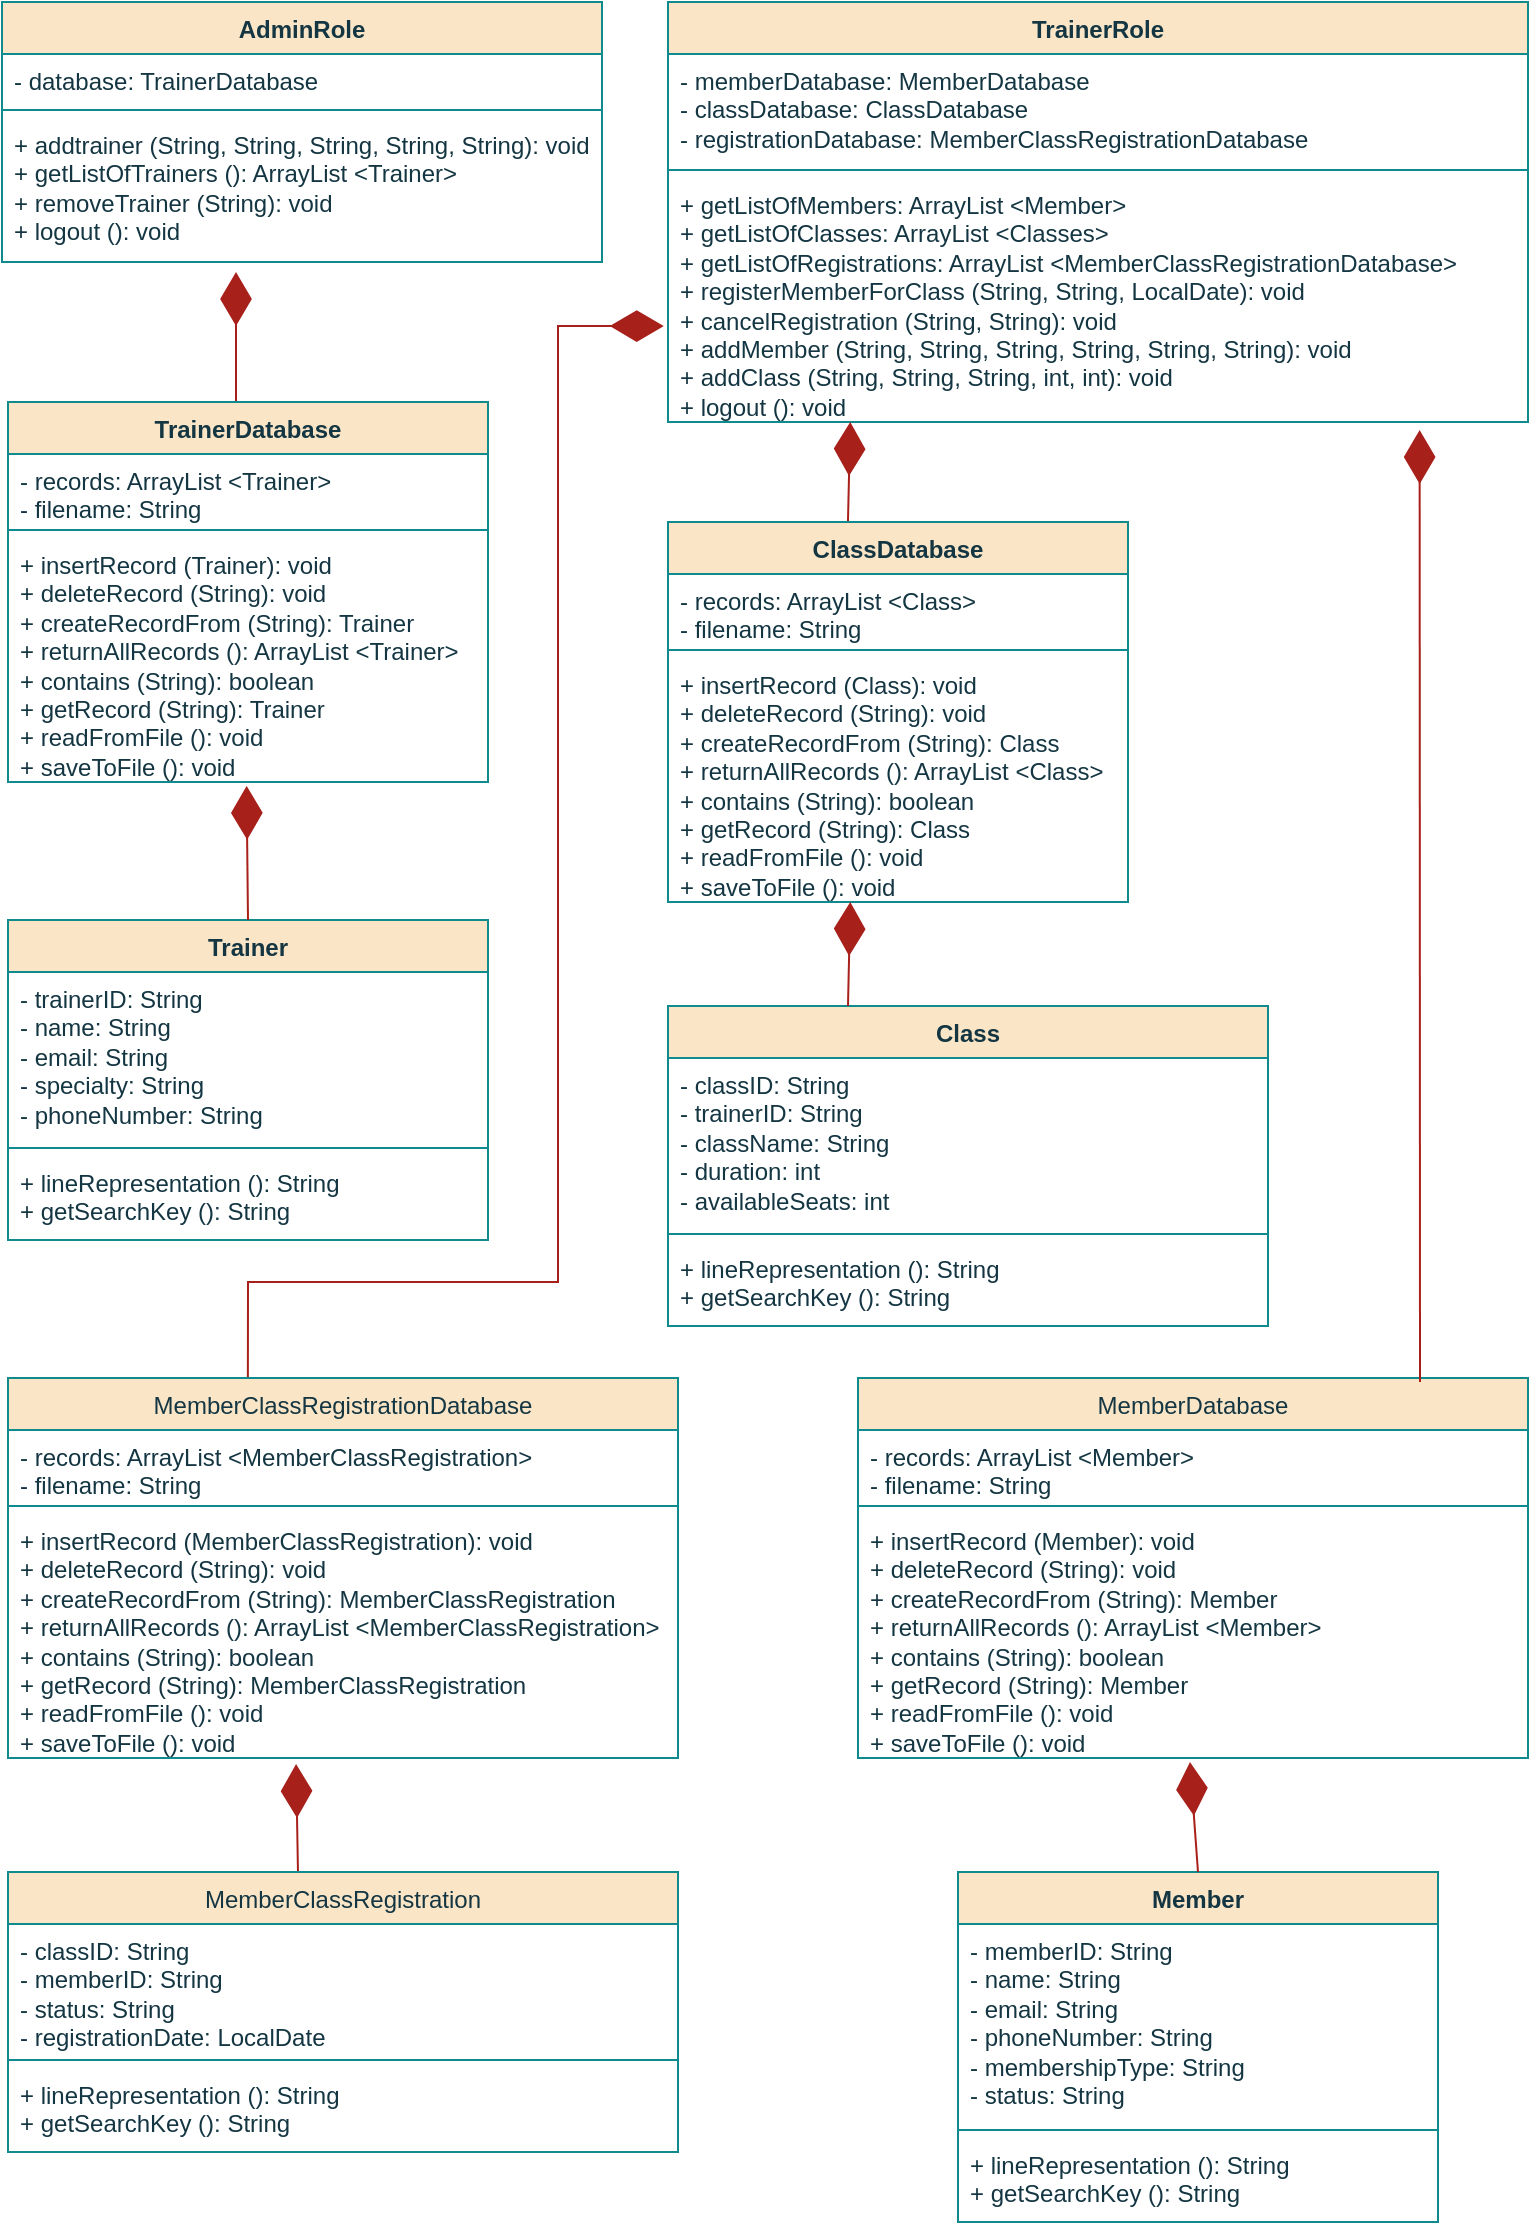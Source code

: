 <mxfile version="24.8.3">
  <diagram name="Page-1" id="JUcYzHdb48iwHuwYL6-H">
    <mxGraphModel dx="880" dy="468" grid="1" gridSize="5" guides="1" tooltips="1" connect="1" arrows="1" fold="1" page="1" pageScale="1" pageWidth="827" pageHeight="1169" math="0" shadow="0">
      <root>
        <mxCell id="0" />
        <mxCell id="1" parent="0" />
        <mxCell id="aSdRzUpNBeTwW4BRIwoA-1" value="AdminRole" style="swimlane;fontStyle=1;align=center;verticalAlign=top;childLayout=stackLayout;horizontal=1;startSize=26;horizontalStack=0;resizeParent=1;resizeParentMax=0;resizeLast=0;collapsible=1;marginBottom=0;whiteSpace=wrap;html=1;labelBackgroundColor=none;fillColor=#FAE5C7;strokeColor=#0F8B8D;fontColor=#143642;" vertex="1" parent="1">
          <mxGeometry x="57" y="20" width="300" height="130" as="geometry" />
        </mxCell>
        <mxCell id="aSdRzUpNBeTwW4BRIwoA-2" value="- database: TrainerDatabase" style="text;strokeColor=none;fillColor=none;align=left;verticalAlign=top;spacingLeft=4;spacingRight=4;overflow=hidden;rotatable=0;points=[[0,0.5],[1,0.5]];portConstraint=eastwest;whiteSpace=wrap;html=1;labelBackgroundColor=none;fontColor=#143642;" vertex="1" parent="aSdRzUpNBeTwW4BRIwoA-1">
          <mxGeometry y="26" width="300" height="24" as="geometry" />
        </mxCell>
        <mxCell id="aSdRzUpNBeTwW4BRIwoA-3" value="" style="line;strokeWidth=1;fillColor=none;align=left;verticalAlign=middle;spacingTop=-1;spacingLeft=3;spacingRight=3;rotatable=0;labelPosition=right;points=[];portConstraint=eastwest;strokeColor=#0F8B8D;labelBackgroundColor=none;fontColor=#143642;" vertex="1" parent="aSdRzUpNBeTwW4BRIwoA-1">
          <mxGeometry y="50" width="300" height="8" as="geometry" />
        </mxCell>
        <mxCell id="aSdRzUpNBeTwW4BRIwoA-4" value="+ addtrainer (String, String, String, String, String): void&lt;div&gt;+ getListOfTrainers (): ArrayList &amp;lt;Trainer&amp;gt;&lt;/div&gt;&lt;div&gt;+ removeTrainer (String): void&lt;/div&gt;&lt;div&gt;+ logout (): void&lt;/div&gt;" style="text;strokeColor=none;fillColor=none;align=left;verticalAlign=top;spacingLeft=4;spacingRight=4;overflow=hidden;rotatable=0;points=[[0,0.5],[1,0.5]];portConstraint=eastwest;whiteSpace=wrap;html=1;labelBackgroundColor=none;fontColor=#143642;" vertex="1" parent="aSdRzUpNBeTwW4BRIwoA-1">
          <mxGeometry y="58" width="300" height="72" as="geometry" />
        </mxCell>
        <mxCell id="aSdRzUpNBeTwW4BRIwoA-7" value="" style="endArrow=diamondThin;endFill=1;endSize=24;html=1;rounded=0;entryX=0.39;entryY=1.069;entryDx=0;entryDy=0;entryPerimeter=0;labelBackgroundColor=none;strokeColor=#A8201A;fontColor=default;exitX=0.475;exitY=0.011;exitDx=0;exitDy=0;exitPerimeter=0;" edge="1" parent="1" source="aSdRzUpNBeTwW4BRIwoA-16" target="aSdRzUpNBeTwW4BRIwoA-4">
          <mxGeometry width="160" relative="1" as="geometry">
            <mxPoint x="210" y="220" as="sourcePoint" />
            <mxPoint x="260" y="260" as="targetPoint" />
            <Array as="points" />
          </mxGeometry>
        </mxCell>
        <mxCell id="aSdRzUpNBeTwW4BRIwoA-16" value="TrainerDatabase" style="swimlane;fontStyle=1;align=center;verticalAlign=top;childLayout=stackLayout;horizontal=1;startSize=26;horizontalStack=0;resizeParent=1;resizeParentMax=0;resizeLast=0;collapsible=1;marginBottom=0;whiteSpace=wrap;html=1;labelBackgroundColor=none;fillColor=#FAE5C7;strokeColor=#0F8B8D;fontColor=#143642;" vertex="1" parent="1">
          <mxGeometry x="60" y="220" width="240" height="190" as="geometry" />
        </mxCell>
        <mxCell id="aSdRzUpNBeTwW4BRIwoA-17" value="- records: ArrayList &amp;lt;Trainer&amp;gt;&lt;div&gt;- filename: String&lt;/div&gt;" style="text;strokeColor=none;fillColor=none;align=left;verticalAlign=top;spacingLeft=4;spacingRight=4;overflow=hidden;rotatable=0;points=[[0,0.5],[1,0.5]];portConstraint=eastwest;whiteSpace=wrap;html=1;labelBackgroundColor=none;fontColor=#143642;" vertex="1" parent="aSdRzUpNBeTwW4BRIwoA-16">
          <mxGeometry y="26" width="240" height="34" as="geometry" />
        </mxCell>
        <mxCell id="aSdRzUpNBeTwW4BRIwoA-18" value="" style="line;strokeWidth=1;fillColor=none;align=left;verticalAlign=middle;spacingTop=-1;spacingLeft=3;spacingRight=3;rotatable=0;labelPosition=right;points=[];portConstraint=eastwest;strokeColor=#0F8B8D;labelBackgroundColor=none;fontColor=#143642;" vertex="1" parent="aSdRzUpNBeTwW4BRIwoA-16">
          <mxGeometry y="60" width="240" height="8" as="geometry" />
        </mxCell>
        <mxCell id="aSdRzUpNBeTwW4BRIwoA-19" value="+ insertRecord (Trainer): void&lt;div&gt;+ deleteRecord (String): void&lt;br&gt;&lt;div&gt;+ createRecordFrom (String): Trainer&lt;/div&gt;&lt;div&gt;+ returnAllRecords (): ArrayList &amp;lt;Trainer&amp;gt;&lt;/div&gt;&lt;div&gt;+ contains (String): boolean&lt;/div&gt;&lt;div&gt;+ getRecord (String): Trainer&lt;/div&gt;&lt;div&gt;+ readFromFile (): void&lt;/div&gt;&lt;/div&gt;&lt;div&gt;+ saveToFile (): void&lt;/div&gt;" style="text;strokeColor=none;fillColor=none;align=left;verticalAlign=top;spacingLeft=4;spacingRight=4;overflow=hidden;rotatable=0;points=[[0,0.5],[1,0.5]];portConstraint=eastwest;whiteSpace=wrap;html=1;labelBackgroundColor=none;fontColor=#143642;" vertex="1" parent="aSdRzUpNBeTwW4BRIwoA-16">
          <mxGeometry y="68" width="240" height="122" as="geometry" />
        </mxCell>
        <mxCell id="aSdRzUpNBeTwW4BRIwoA-22" value="Trainer" style="swimlane;fontStyle=1;align=center;verticalAlign=top;childLayout=stackLayout;horizontal=1;startSize=26;horizontalStack=0;resizeParent=1;resizeParentMax=0;resizeLast=0;collapsible=1;marginBottom=0;whiteSpace=wrap;html=1;labelBackgroundColor=none;fillColor=#FAE5C7;strokeColor=#0F8B8D;fontColor=#143642;" vertex="1" parent="1">
          <mxGeometry x="60" y="479" width="240" height="160" as="geometry" />
        </mxCell>
        <mxCell id="aSdRzUpNBeTwW4BRIwoA-23" value="- trainerID: String&lt;div&gt;- name: String&lt;/div&gt;&lt;div&gt;- email: String&lt;/div&gt;&lt;div&gt;- specialty: String&lt;/div&gt;&lt;div&gt;- phoneNumber: String&lt;/div&gt;" style="text;strokeColor=none;fillColor=none;align=left;verticalAlign=top;spacingLeft=4;spacingRight=4;overflow=hidden;rotatable=0;points=[[0,0.5],[1,0.5]];portConstraint=eastwest;whiteSpace=wrap;html=1;labelBackgroundColor=none;fontColor=#143642;" vertex="1" parent="aSdRzUpNBeTwW4BRIwoA-22">
          <mxGeometry y="26" width="240" height="84" as="geometry" />
        </mxCell>
        <mxCell id="aSdRzUpNBeTwW4BRIwoA-24" value="" style="line;strokeWidth=1;fillColor=none;align=left;verticalAlign=middle;spacingTop=-1;spacingLeft=3;spacingRight=3;rotatable=0;labelPosition=right;points=[];portConstraint=eastwest;strokeColor=#0F8B8D;labelBackgroundColor=none;fontColor=#143642;" vertex="1" parent="aSdRzUpNBeTwW4BRIwoA-22">
          <mxGeometry y="110" width="240" height="8" as="geometry" />
        </mxCell>
        <mxCell id="aSdRzUpNBeTwW4BRIwoA-25" value="+ lineRepresentation (): String&lt;div&gt;+ getSearchKey (): String&lt;/div&gt;" style="text;strokeColor=none;fillColor=none;align=left;verticalAlign=top;spacingLeft=4;spacingRight=4;overflow=hidden;rotatable=0;points=[[0,0.5],[1,0.5]];portConstraint=eastwest;whiteSpace=wrap;html=1;labelBackgroundColor=none;fontColor=#143642;" vertex="1" parent="aSdRzUpNBeTwW4BRIwoA-22">
          <mxGeometry y="118" width="240" height="42" as="geometry" />
        </mxCell>
        <mxCell id="aSdRzUpNBeTwW4BRIwoA-26" value="" style="endArrow=diamondThin;endFill=1;endSize=24;html=1;rounded=0;entryX=0.497;entryY=1.016;entryDx=0;entryDy=0;entryPerimeter=0;labelBackgroundColor=none;strokeColor=#A8201A;fontColor=default;exitX=0.5;exitY=0;exitDx=0;exitDy=0;" edge="1" parent="1" source="aSdRzUpNBeTwW4BRIwoA-22" target="aSdRzUpNBeTwW4BRIwoA-19">
          <mxGeometry width="160" relative="1" as="geometry">
            <mxPoint x="210" y="490" as="sourcePoint" />
            <mxPoint x="220" y="164" as="targetPoint" />
            <Array as="points" />
          </mxGeometry>
        </mxCell>
        <mxCell id="aSdRzUpNBeTwW4BRIwoA-27" value="TrainerRole" style="swimlane;fontStyle=1;align=center;verticalAlign=top;childLayout=stackLayout;horizontal=1;startSize=26;horizontalStack=0;resizeParent=1;resizeParentMax=0;resizeLast=0;collapsible=1;marginBottom=0;whiteSpace=wrap;html=1;labelBackgroundColor=none;fillColor=#FAE5C7;strokeColor=#0F8B8D;fontColor=#143642;" vertex="1" parent="1">
          <mxGeometry x="390" y="20" width="430" height="210" as="geometry" />
        </mxCell>
        <mxCell id="aSdRzUpNBeTwW4BRIwoA-28" value="- memberDatabase: MemberDatabase&lt;div&gt;- classDatabase: C&lt;span style=&quot;background-color: initial;&quot;&gt;lassDatabase&lt;/span&gt;&lt;/div&gt;&lt;div&gt;&lt;span style=&quot;background-color: initial;&quot;&gt;- registrationDatabase:&amp;nbsp;&lt;/span&gt;&lt;span style=&quot;background-color: initial;&quot;&gt;MemberClassRegistrationDatabase&lt;/span&gt;&lt;/div&gt;" style="text;strokeColor=none;fillColor=none;align=left;verticalAlign=top;spacingLeft=4;spacingRight=4;overflow=hidden;rotatable=0;points=[[0,0.5],[1,0.5]];portConstraint=eastwest;whiteSpace=wrap;html=1;labelBackgroundColor=none;fontColor=#143642;" vertex="1" parent="aSdRzUpNBeTwW4BRIwoA-27">
          <mxGeometry y="26" width="430" height="54" as="geometry" />
        </mxCell>
        <mxCell id="aSdRzUpNBeTwW4BRIwoA-29" value="" style="line;strokeWidth=1;fillColor=none;align=left;verticalAlign=middle;spacingTop=-1;spacingLeft=3;spacingRight=3;rotatable=0;labelPosition=right;points=[];portConstraint=eastwest;strokeColor=#0F8B8D;labelBackgroundColor=none;fontColor=#143642;" vertex="1" parent="aSdRzUpNBeTwW4BRIwoA-27">
          <mxGeometry y="80" width="430" height="8" as="geometry" />
        </mxCell>
        <mxCell id="aSdRzUpNBeTwW4BRIwoA-30" value="+ getListOfMembers: ArrayList &amp;lt;Member&amp;gt;&lt;div&gt;+ getListOfClasses: ArrayList &amp;lt;Classes&amp;gt;&lt;/div&gt;&lt;div&gt;+ getListOfRegistrations: ArrayList &amp;lt;MemberClassRegistrationDatabase&amp;gt;&lt;/div&gt;&lt;div&gt;+ registerMemberForClass (String, String, LocalDate): void&lt;/div&gt;&lt;div&gt;+ cancelRegistration (String, String): void&lt;/div&gt;&lt;div&gt;+ addMember&amp;nbsp;&lt;span style=&quot;background-color: initial;&quot;&gt;(String, String, String, String, String, String): void&lt;/span&gt;&lt;/div&gt;&lt;div&gt;+ addClass (String, String, String, int, int): void&lt;/div&gt;&lt;div&gt;+ logout (): void&lt;/div&gt;" style="text;strokeColor=none;fillColor=none;align=left;verticalAlign=top;spacingLeft=4;spacingRight=4;overflow=hidden;rotatable=0;points=[[0,0.5],[1,0.5]];portConstraint=eastwest;whiteSpace=wrap;html=1;labelBackgroundColor=none;fontColor=#143642;" vertex="1" parent="aSdRzUpNBeTwW4BRIwoA-27">
          <mxGeometry y="88" width="430" height="122" as="geometry" />
        </mxCell>
        <mxCell id="aSdRzUpNBeTwW4BRIwoA-32" value="" style="endArrow=diamondThin;endFill=1;endSize=24;html=1;rounded=0;strokeColor=#A8201A;fontColor=#143642;fillColor=#FAE5C7;entryX=0.491;entryY=1.016;entryDx=0;entryDy=0;entryPerimeter=0;exitX=0.391;exitY=0.011;exitDx=0;exitDy=0;exitPerimeter=0;" edge="1" parent="1" source="aSdRzUpNBeTwW4BRIwoA-33">
          <mxGeometry width="160" relative="1" as="geometry">
            <mxPoint x="480" y="278.05" as="sourcePoint" />
            <mxPoint x="481.13" y="230.002" as="targetPoint" />
          </mxGeometry>
        </mxCell>
        <mxCell id="aSdRzUpNBeTwW4BRIwoA-33" value="ClassDatabase" style="swimlane;fontStyle=1;align=center;verticalAlign=top;childLayout=stackLayout;horizontal=1;startSize=26;horizontalStack=0;resizeParent=1;resizeParentMax=0;resizeLast=0;collapsible=1;marginBottom=0;whiteSpace=wrap;html=1;labelBackgroundColor=none;fillColor=#FAE5C7;strokeColor=#0F8B8D;fontColor=#143642;" vertex="1" parent="1">
          <mxGeometry x="390" y="280" width="230" height="190" as="geometry" />
        </mxCell>
        <mxCell id="aSdRzUpNBeTwW4BRIwoA-34" value="- records: ArrayList &amp;lt;Class&amp;gt;&lt;div&gt;- filename: String&lt;/div&gt;" style="text;strokeColor=none;fillColor=none;align=left;verticalAlign=top;spacingLeft=4;spacingRight=4;overflow=hidden;rotatable=0;points=[[0,0.5],[1,0.5]];portConstraint=eastwest;whiteSpace=wrap;html=1;labelBackgroundColor=none;fontColor=#143642;" vertex="1" parent="aSdRzUpNBeTwW4BRIwoA-33">
          <mxGeometry y="26" width="230" height="34" as="geometry" />
        </mxCell>
        <mxCell id="aSdRzUpNBeTwW4BRIwoA-35" value="" style="line;strokeWidth=1;fillColor=none;align=left;verticalAlign=middle;spacingTop=-1;spacingLeft=3;spacingRight=3;rotatable=0;labelPosition=right;points=[];portConstraint=eastwest;strokeColor=#0F8B8D;labelBackgroundColor=none;fontColor=#143642;" vertex="1" parent="aSdRzUpNBeTwW4BRIwoA-33">
          <mxGeometry y="60" width="230" height="8" as="geometry" />
        </mxCell>
        <mxCell id="aSdRzUpNBeTwW4BRIwoA-36" value="+ insertRecord (Class): void&lt;div&gt;+ deleteRecord (String): void&lt;br&gt;&lt;div&gt;+ createRecordFrom (String): Class&lt;/div&gt;&lt;div&gt;+ returnAllRecords (): ArrayList &amp;lt;Class&amp;gt;&lt;/div&gt;&lt;div&gt;+ contains (String): boolean&lt;/div&gt;&lt;div&gt;+ getRecord (String): Class&lt;/div&gt;&lt;div&gt;+ readFromFile (): void&lt;/div&gt;&lt;/div&gt;&lt;div&gt;+ saveToFile (): void&lt;/div&gt;" style="text;strokeColor=none;fillColor=none;align=left;verticalAlign=top;spacingLeft=4;spacingRight=4;overflow=hidden;rotatable=0;points=[[0,0.5],[1,0.5]];portConstraint=eastwest;whiteSpace=wrap;html=1;labelBackgroundColor=none;fontColor=#143642;" vertex="1" parent="aSdRzUpNBeTwW4BRIwoA-33">
          <mxGeometry y="68" width="230" height="122" as="geometry" />
        </mxCell>
        <mxCell id="aSdRzUpNBeTwW4BRIwoA-37" value="Class" style="swimlane;fontStyle=1;align=center;verticalAlign=top;childLayout=stackLayout;horizontal=1;startSize=26;horizontalStack=0;resizeParent=1;resizeParentMax=0;resizeLast=0;collapsible=1;marginBottom=0;whiteSpace=wrap;html=1;labelBackgroundColor=none;fillColor=#FAE5C7;strokeColor=#0F8B8D;fontColor=#143642;" vertex="1" parent="1">
          <mxGeometry x="390" y="522" width="300" height="160" as="geometry" />
        </mxCell>
        <mxCell id="aSdRzUpNBeTwW4BRIwoA-38" value="&lt;div&gt;- classID: String&lt;/div&gt;- trainerID: String&lt;div&gt;- className: String&lt;/div&gt;&lt;div&gt;- duration: int&lt;/div&gt;&lt;div&gt;- availableSeats: int&lt;/div&gt;" style="text;strokeColor=none;fillColor=none;align=left;verticalAlign=top;spacingLeft=4;spacingRight=4;overflow=hidden;rotatable=0;points=[[0,0.5],[1,0.5]];portConstraint=eastwest;whiteSpace=wrap;html=1;labelBackgroundColor=none;fontColor=#143642;" vertex="1" parent="aSdRzUpNBeTwW4BRIwoA-37">
          <mxGeometry y="26" width="300" height="84" as="geometry" />
        </mxCell>
        <mxCell id="aSdRzUpNBeTwW4BRIwoA-39" value="" style="line;strokeWidth=1;fillColor=none;align=left;verticalAlign=middle;spacingTop=-1;spacingLeft=3;spacingRight=3;rotatable=0;labelPosition=right;points=[];portConstraint=eastwest;strokeColor=#0F8B8D;labelBackgroundColor=none;fontColor=#143642;" vertex="1" parent="aSdRzUpNBeTwW4BRIwoA-37">
          <mxGeometry y="110" width="300" height="8" as="geometry" />
        </mxCell>
        <mxCell id="aSdRzUpNBeTwW4BRIwoA-40" value="+ lineRepresentation (): String&lt;div&gt;+ getSearchKey (): String&lt;/div&gt;" style="text;strokeColor=none;fillColor=none;align=left;verticalAlign=top;spacingLeft=4;spacingRight=4;overflow=hidden;rotatable=0;points=[[0,0.5],[1,0.5]];portConstraint=eastwest;whiteSpace=wrap;html=1;labelBackgroundColor=none;fontColor=#143642;" vertex="1" parent="aSdRzUpNBeTwW4BRIwoA-37">
          <mxGeometry y="118" width="300" height="42" as="geometry" />
        </mxCell>
        <mxCell id="aSdRzUpNBeTwW4BRIwoA-41" value="" style="endArrow=diamondThin;endFill=1;endSize=24;html=1;rounded=0;strokeColor=#A8201A;fontColor=#143642;fillColor=#FAE5C7;entryX=0.491;entryY=1.016;entryDx=0;entryDy=0;entryPerimeter=0;exitX=0.391;exitY=0.011;exitDx=0;exitDy=0;exitPerimeter=0;" edge="1" parent="1">
          <mxGeometry width="160" relative="1" as="geometry">
            <mxPoint x="480" y="522" as="sourcePoint" />
            <mxPoint x="481.13" y="470.002" as="targetPoint" />
          </mxGeometry>
        </mxCell>
        <mxCell id="aSdRzUpNBeTwW4BRIwoA-42" value="" style="endArrow=diamondThin;endFill=1;endSize=24;html=1;rounded=0;strokeColor=#A8201A;fontColor=#143642;fillColor=#FAE5C7;entryX=-0.005;entryY=0.607;entryDx=0;entryDy=0;entryPerimeter=0;exitX=0.358;exitY=0.011;exitDx=0;exitDy=0;exitPerimeter=0;" edge="1" parent="1" source="aSdRzUpNBeTwW4BRIwoA-43" target="aSdRzUpNBeTwW4BRIwoA-30">
          <mxGeometry width="160" relative="1" as="geometry">
            <mxPoint x="180" y="690" as="sourcePoint" />
            <mxPoint x="389" y="175" as="targetPoint" />
            <Array as="points">
              <mxPoint x="180" y="660" />
              <mxPoint x="335" y="660" />
              <mxPoint x="335" y="182" />
            </Array>
          </mxGeometry>
        </mxCell>
        <mxCell id="aSdRzUpNBeTwW4BRIwoA-43" value="&lt;span style=&quot;font-weight: 400; text-align: left;&quot;&gt;MemberClassRegistrationDatabase&lt;/span&gt;" style="swimlane;fontStyle=1;align=center;verticalAlign=top;childLayout=stackLayout;horizontal=1;startSize=26;horizontalStack=0;resizeParent=1;resizeParentMax=0;resizeLast=0;collapsible=1;marginBottom=0;whiteSpace=wrap;html=1;labelBackgroundColor=none;fillColor=#FAE5C7;strokeColor=#0F8B8D;fontColor=#143642;" vertex="1" parent="1">
          <mxGeometry x="60" y="708" width="335" height="190" as="geometry" />
        </mxCell>
        <mxCell id="aSdRzUpNBeTwW4BRIwoA-44" value="- records: ArrayList &amp;lt;MemberClassRegistration&amp;gt;&lt;div&gt;- filename: String&lt;/div&gt;" style="text;strokeColor=none;fillColor=none;align=left;verticalAlign=top;spacingLeft=4;spacingRight=4;overflow=hidden;rotatable=0;points=[[0,0.5],[1,0.5]];portConstraint=eastwest;whiteSpace=wrap;html=1;labelBackgroundColor=none;fontColor=#143642;" vertex="1" parent="aSdRzUpNBeTwW4BRIwoA-43">
          <mxGeometry y="26" width="335" height="34" as="geometry" />
        </mxCell>
        <mxCell id="aSdRzUpNBeTwW4BRIwoA-45" value="" style="line;strokeWidth=1;fillColor=none;align=left;verticalAlign=middle;spacingTop=-1;spacingLeft=3;spacingRight=3;rotatable=0;labelPosition=right;points=[];portConstraint=eastwest;strokeColor=#0F8B8D;labelBackgroundColor=none;fontColor=#143642;" vertex="1" parent="aSdRzUpNBeTwW4BRIwoA-43">
          <mxGeometry y="60" width="335" height="8" as="geometry" />
        </mxCell>
        <mxCell id="aSdRzUpNBeTwW4BRIwoA-46" value="+ insertRecord (MemberClassRegistration): void&lt;div&gt;+ deleteRecord (String): void&lt;br&gt;&lt;div&gt;+ createRecordFrom (String):&amp;nbsp;&lt;span style=&quot;background-color: initial;&quot;&gt;MemberClassRegistration&lt;/span&gt;&lt;/div&gt;&lt;div&gt;+ returnAllRecords (): ArrayList &amp;lt;MemberClassRegistration&amp;gt;&lt;/div&gt;&lt;div&gt;+ contains (String): boolean&lt;/div&gt;&lt;div&gt;+ getRecord (String):&amp;nbsp;&lt;span style=&quot;background-color: initial;&quot;&gt;MemberClassRegistration&lt;/span&gt;&lt;/div&gt;&lt;div&gt;+ readFromFile (): void&lt;/div&gt;&lt;/div&gt;&lt;div&gt;+ saveToFile (): void&lt;/div&gt;" style="text;strokeColor=none;fillColor=none;align=left;verticalAlign=top;spacingLeft=4;spacingRight=4;overflow=hidden;rotatable=0;points=[[0,0.5],[1,0.5]];portConstraint=eastwest;whiteSpace=wrap;html=1;labelBackgroundColor=none;fontColor=#143642;" vertex="1" parent="aSdRzUpNBeTwW4BRIwoA-43">
          <mxGeometry y="68" width="335" height="122" as="geometry" />
        </mxCell>
        <mxCell id="aSdRzUpNBeTwW4BRIwoA-47" value="" style="endArrow=diamondThin;endFill=1;endSize=24;html=1;rounded=0;strokeColor=#A8201A;fontColor=#143642;fillColor=#FAE5C7;entryX=0.43;entryY=1.025;entryDx=0;entryDy=0;entryPerimeter=0;exitX=0.433;exitY=0.029;exitDx=0;exitDy=0;exitPerimeter=0;" edge="1" parent="1" source="aSdRzUpNBeTwW4BRIwoA-48" target="aSdRzUpNBeTwW4BRIwoA-46">
          <mxGeometry width="160" relative="1" as="geometry">
            <mxPoint x="204" y="950" as="sourcePoint" />
            <mxPoint x="270" y="955" as="targetPoint" />
          </mxGeometry>
        </mxCell>
        <mxCell id="aSdRzUpNBeTwW4BRIwoA-48" value="&lt;span style=&quot;font-weight: 400; text-align: left;&quot;&gt;MemberClassRegistration&lt;/span&gt;" style="swimlane;fontStyle=1;align=center;verticalAlign=top;childLayout=stackLayout;horizontal=1;startSize=26;horizontalStack=0;resizeParent=1;resizeParentMax=0;resizeLast=0;collapsible=1;marginBottom=0;whiteSpace=wrap;html=1;labelBackgroundColor=none;fillColor=#FAE5C7;strokeColor=#0F8B8D;fontColor=#143642;" vertex="1" parent="1">
          <mxGeometry x="60" y="955" width="335" height="140" as="geometry" />
        </mxCell>
        <mxCell id="aSdRzUpNBeTwW4BRIwoA-49" value="&lt;div&gt;- classID: String&lt;/div&gt;&lt;div&gt;- memberID: String&lt;/div&gt;&lt;div&gt;- status: String&lt;/div&gt;&lt;div&gt;- registrationDate: LocalDate&lt;/div&gt;" style="text;strokeColor=none;fillColor=none;align=left;verticalAlign=top;spacingLeft=4;spacingRight=4;overflow=hidden;rotatable=0;points=[[0,0.5],[1,0.5]];portConstraint=eastwest;whiteSpace=wrap;html=1;labelBackgroundColor=none;fontColor=#143642;" vertex="1" parent="aSdRzUpNBeTwW4BRIwoA-48">
          <mxGeometry y="26" width="335" height="64" as="geometry" />
        </mxCell>
        <mxCell id="aSdRzUpNBeTwW4BRIwoA-50" value="" style="line;strokeWidth=1;fillColor=none;align=left;verticalAlign=middle;spacingTop=-1;spacingLeft=3;spacingRight=3;rotatable=0;labelPosition=right;points=[];portConstraint=eastwest;strokeColor=#0F8B8D;labelBackgroundColor=none;fontColor=#143642;" vertex="1" parent="aSdRzUpNBeTwW4BRIwoA-48">
          <mxGeometry y="90" width="335" height="8" as="geometry" />
        </mxCell>
        <mxCell id="aSdRzUpNBeTwW4BRIwoA-51" value="+ lineRepresentation (): String&lt;div&gt;+ getSearchKey (): String&lt;/div&gt;" style="text;strokeColor=none;fillColor=none;align=left;verticalAlign=top;spacingLeft=4;spacingRight=4;overflow=hidden;rotatable=0;points=[[0,0.5],[1,0.5]];portConstraint=eastwest;whiteSpace=wrap;html=1;labelBackgroundColor=none;fontColor=#143642;" vertex="1" parent="aSdRzUpNBeTwW4BRIwoA-48">
          <mxGeometry y="98" width="335" height="42" as="geometry" />
        </mxCell>
        <mxCell id="aSdRzUpNBeTwW4BRIwoA-52" value="&lt;span style=&quot;font-weight: 400; text-align: left;&quot;&gt;MemberDatabase&lt;/span&gt;" style="swimlane;fontStyle=1;align=center;verticalAlign=top;childLayout=stackLayout;horizontal=1;startSize=26;horizontalStack=0;resizeParent=1;resizeParentMax=0;resizeLast=0;collapsible=1;marginBottom=0;whiteSpace=wrap;html=1;labelBackgroundColor=none;fillColor=#FAE5C7;strokeColor=#0F8B8D;fontColor=#143642;" vertex="1" parent="1">
          <mxGeometry x="485" y="708" width="335" height="190" as="geometry" />
        </mxCell>
        <mxCell id="aSdRzUpNBeTwW4BRIwoA-53" value="- records: ArrayList &amp;lt;Member&amp;gt;&lt;div&gt;- filename: String&lt;/div&gt;" style="text;strokeColor=none;fillColor=none;align=left;verticalAlign=top;spacingLeft=4;spacingRight=4;overflow=hidden;rotatable=0;points=[[0,0.5],[1,0.5]];portConstraint=eastwest;whiteSpace=wrap;html=1;labelBackgroundColor=none;fontColor=#143642;" vertex="1" parent="aSdRzUpNBeTwW4BRIwoA-52">
          <mxGeometry y="26" width="335" height="34" as="geometry" />
        </mxCell>
        <mxCell id="aSdRzUpNBeTwW4BRIwoA-54" value="" style="line;strokeWidth=1;fillColor=none;align=left;verticalAlign=middle;spacingTop=-1;spacingLeft=3;spacingRight=3;rotatable=0;labelPosition=right;points=[];portConstraint=eastwest;strokeColor=#0F8B8D;labelBackgroundColor=none;fontColor=#143642;" vertex="1" parent="aSdRzUpNBeTwW4BRIwoA-52">
          <mxGeometry y="60" width="335" height="8" as="geometry" />
        </mxCell>
        <mxCell id="aSdRzUpNBeTwW4BRIwoA-55" value="+ insertRecord (Member): void&lt;div&gt;+ deleteRecord (String): void&lt;br&gt;&lt;div&gt;+ createRecordFrom (String):&amp;nbsp;&lt;span style=&quot;background-color: initial;&quot;&gt;Member&lt;/span&gt;&lt;/div&gt;&lt;div&gt;+ returnAllRecords (): ArrayList &amp;lt;Member&amp;gt;&lt;/div&gt;&lt;div&gt;+ contains (String): boolean&lt;/div&gt;&lt;div&gt;+ getRecord (String):&amp;nbsp;&lt;span style=&quot;background-color: initial;&quot;&gt;Member&lt;/span&gt;&lt;/div&gt;&lt;div&gt;+ readFromFile (): void&lt;/div&gt;&lt;/div&gt;&lt;div&gt;+ saveToFile (): void&lt;/div&gt;" style="text;strokeColor=none;fillColor=none;align=left;verticalAlign=top;spacingLeft=4;spacingRight=4;overflow=hidden;rotatable=0;points=[[0,0.5],[1,0.5]];portConstraint=eastwest;whiteSpace=wrap;html=1;labelBackgroundColor=none;fontColor=#143642;" vertex="1" parent="aSdRzUpNBeTwW4BRIwoA-52">
          <mxGeometry y="68" width="335" height="122" as="geometry" />
        </mxCell>
        <mxCell id="aSdRzUpNBeTwW4BRIwoA-56" value="" style="endArrow=diamondThin;endFill=1;endSize=24;html=1;rounded=0;strokeColor=#A8201A;fontColor=#143642;fillColor=#FAE5C7;entryX=0.874;entryY=1.033;entryDx=0;entryDy=0;entryPerimeter=0;" edge="1" parent="1" target="aSdRzUpNBeTwW4BRIwoA-30">
          <mxGeometry width="160" relative="1" as="geometry">
            <mxPoint x="766" y="710" as="sourcePoint" />
            <mxPoint x="775" y="400" as="targetPoint" />
          </mxGeometry>
        </mxCell>
        <mxCell id="aSdRzUpNBeTwW4BRIwoA-57" value="Member" style="swimlane;fontStyle=1;align=center;verticalAlign=top;childLayout=stackLayout;horizontal=1;startSize=26;horizontalStack=0;resizeParent=1;resizeParentMax=0;resizeLast=0;collapsible=1;marginBottom=0;whiteSpace=wrap;html=1;labelBackgroundColor=none;fillColor=#FAE5C7;strokeColor=#0F8B8D;fontColor=#143642;" vertex="1" parent="1">
          <mxGeometry x="535" y="955" width="240" height="175" as="geometry" />
        </mxCell>
        <mxCell id="aSdRzUpNBeTwW4BRIwoA-58" value="- memberID: String&lt;div&gt;- name: String&lt;/div&gt;&lt;div&gt;- email: String&lt;/div&gt;&lt;div&gt;- phoneNumber: String&lt;/div&gt;&lt;div&gt;- membershipType: String&lt;/div&gt;&lt;div&gt;- status: String&lt;/div&gt;" style="text;strokeColor=none;fillColor=none;align=left;verticalAlign=top;spacingLeft=4;spacingRight=4;overflow=hidden;rotatable=0;points=[[0,0.5],[1,0.5]];portConstraint=eastwest;whiteSpace=wrap;html=1;labelBackgroundColor=none;fontColor=#143642;" vertex="1" parent="aSdRzUpNBeTwW4BRIwoA-57">
          <mxGeometry y="26" width="240" height="99" as="geometry" />
        </mxCell>
        <mxCell id="aSdRzUpNBeTwW4BRIwoA-59" value="" style="line;strokeWidth=1;fillColor=none;align=left;verticalAlign=middle;spacingTop=-1;spacingLeft=3;spacingRight=3;rotatable=0;labelPosition=right;points=[];portConstraint=eastwest;strokeColor=#0F8B8D;labelBackgroundColor=none;fontColor=#143642;" vertex="1" parent="aSdRzUpNBeTwW4BRIwoA-57">
          <mxGeometry y="125" width="240" height="8" as="geometry" />
        </mxCell>
        <mxCell id="aSdRzUpNBeTwW4BRIwoA-60" value="+ lineRepresentation (): String&lt;div&gt;+ getSearchKey (): String&lt;/div&gt;" style="text;strokeColor=none;fillColor=none;align=left;verticalAlign=top;spacingLeft=4;spacingRight=4;overflow=hidden;rotatable=0;points=[[0,0.5],[1,0.5]];portConstraint=eastwest;whiteSpace=wrap;html=1;labelBackgroundColor=none;fontColor=#143642;" vertex="1" parent="aSdRzUpNBeTwW4BRIwoA-57">
          <mxGeometry y="133" width="240" height="42" as="geometry" />
        </mxCell>
        <mxCell id="aSdRzUpNBeTwW4BRIwoA-61" value="" style="endArrow=diamondThin;endFill=1;endSize=24;html=1;rounded=0;strokeColor=#A8201A;fontColor=#143642;fillColor=#FAE5C7;exitX=0.5;exitY=0;exitDx=0;exitDy=0;" edge="1" parent="1" source="aSdRzUpNBeTwW4BRIwoA-57">
          <mxGeometry width="160" relative="1" as="geometry">
            <mxPoint x="325" y="920" as="sourcePoint" />
            <mxPoint x="651" y="900" as="targetPoint" />
          </mxGeometry>
        </mxCell>
      </root>
    </mxGraphModel>
  </diagram>
</mxfile>
